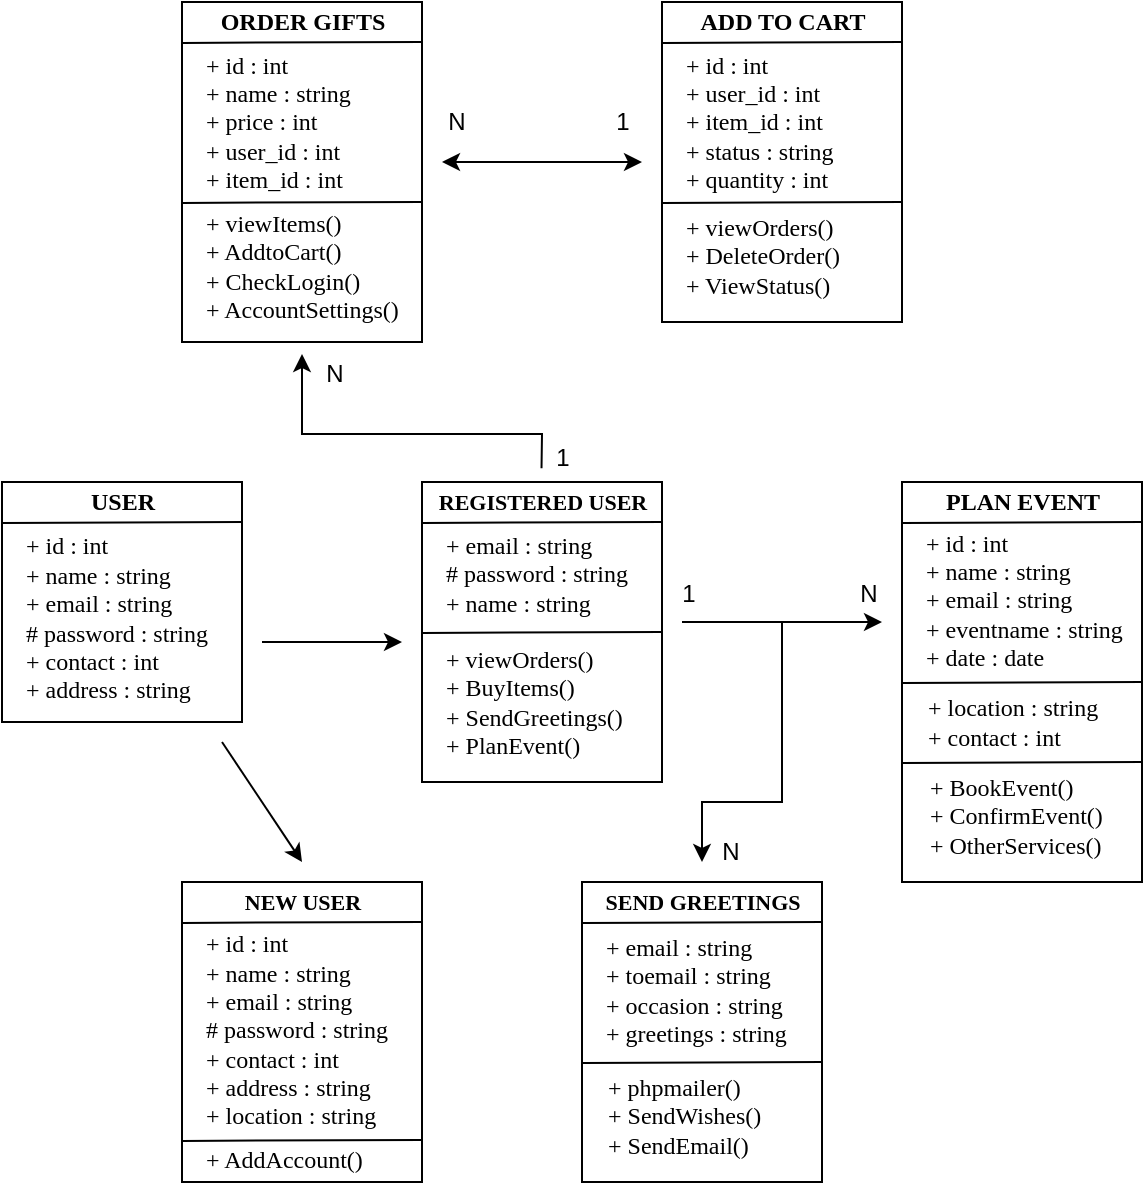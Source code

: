 <mxfile version="17.4.0" type="device"><diagram id="Wdv8u0BqhGjUHd9vkxGC" name="Page-1"><mxGraphModel dx="802" dy="433" grid="1" gridSize="10" guides="1" tooltips="1" connect="1" arrows="1" fold="1" page="1" pageScale="1" pageWidth="827" pageHeight="1169" math="0" shadow="0"><root><mxCell id="0"/><mxCell id="1" parent="0"/><mxCell id="gJIKf9Oz4PMnPggUEpIu-9" value="" style="rounded=0;whiteSpace=wrap;html=1;fontFamily=Times New Roman;direction=south;" parent="1" vertex="1"><mxGeometry x="120" y="160" width="120" height="170" as="geometry"/></mxCell><mxCell id="gJIKf9Oz4PMnPggUEpIu-11" value="&lt;b&gt;ORDER GIFTS&lt;/b&gt;" style="text;html=1;align=center;verticalAlign=middle;resizable=0;points=[];autosize=1;strokeColor=none;fillColor=none;fontFamily=Times New Roman;" parent="1" vertex="1"><mxGeometry x="130" y="160" width="100" height="20" as="geometry"/></mxCell><mxCell id="gJIKf9Oz4PMnPggUEpIu-12" value="+ id : int&lt;br&gt;+ name : string&lt;br&gt;+ price : int&lt;br&gt;+ user_id : int&lt;br&gt;+ item_id : int" style="text;html=1;align=left;verticalAlign=middle;resizable=0;points=[];autosize=1;strokeColor=none;fillColor=none;fontFamily=Times New Roman;" parent="1" vertex="1"><mxGeometry x="130" y="180" width="90" height="80" as="geometry"/></mxCell><mxCell id="gJIKf9Oz4PMnPggUEpIu-13" value="" style="endArrow=none;html=1;rounded=0;fontFamily=Times New Roman;exitX=0.115;exitY=1.001;exitDx=0;exitDy=0;exitPerimeter=0;entryX=0.107;entryY=0.003;entryDx=0;entryDy=0;entryPerimeter=0;" parent="1" edge="1"><mxGeometry width="50" height="50" relative="1" as="geometry"><mxPoint x="120.0" y="260.44" as="sourcePoint"/><mxPoint x="239.76" y="260" as="targetPoint"/></mxGeometry></mxCell><mxCell id="gJIKf9Oz4PMnPggUEpIu-14" value="+ viewItems()&lt;br&gt;+ AddtoCart()&lt;br&gt;+ CheckLogin()&lt;br&gt;+ AccountSettings()" style="text;html=1;align=left;verticalAlign=middle;resizable=0;points=[];autosize=1;strokeColor=none;fillColor=none;fontFamily=Times New Roman;" parent="1" vertex="1"><mxGeometry x="130" y="262" width="110" height="60" as="geometry"/></mxCell><mxCell id="gJIKf9Oz4PMnPggUEpIu-15" value="" style="endArrow=none;html=1;rounded=0;fontFamily=Times New Roman;exitX=0.115;exitY=1.001;exitDx=0;exitDy=0;exitPerimeter=0;entryX=0.107;entryY=0.003;entryDx=0;entryDy=0;entryPerimeter=0;" parent="1" edge="1"><mxGeometry width="50" height="50" relative="1" as="geometry"><mxPoint x="120.24" y="180.44" as="sourcePoint"/><mxPoint x="240" y="180" as="targetPoint"/></mxGeometry></mxCell><mxCell id="gJIKf9Oz4PMnPggUEpIu-16" value="" style="rounded=0;whiteSpace=wrap;html=1;fontFamily=Times New Roman;direction=south;" parent="1" vertex="1"><mxGeometry x="360" y="160" width="120" height="160" as="geometry"/></mxCell><mxCell id="gJIKf9Oz4PMnPggUEpIu-17" value="&lt;b&gt;ADD TO CART&lt;/b&gt;" style="text;html=1;align=center;verticalAlign=middle;resizable=0;points=[];autosize=1;strokeColor=none;fillColor=none;fontFamily=Times New Roman;" parent="1" vertex="1"><mxGeometry x="370" y="160" width="100" height="20" as="geometry"/></mxCell><mxCell id="gJIKf9Oz4PMnPggUEpIu-18" value="+ id : int&lt;br&gt;+ user_id : int&lt;br&gt;+ item_id : int&lt;br&gt;+ status : string&lt;br&gt;+ quantity : int" style="text;html=1;align=left;verticalAlign=middle;resizable=0;points=[];autosize=1;strokeColor=none;fillColor=none;fontFamily=Times New Roman;" parent="1" vertex="1"><mxGeometry x="370" y="180" width="90" height="80" as="geometry"/></mxCell><mxCell id="gJIKf9Oz4PMnPggUEpIu-19" value="" style="endArrow=none;html=1;rounded=0;fontFamily=Times New Roman;exitX=0.115;exitY=1.001;exitDx=0;exitDy=0;exitPerimeter=0;entryX=0.107;entryY=0.003;entryDx=0;entryDy=0;entryPerimeter=0;" parent="1" edge="1"><mxGeometry width="50" height="50" relative="1" as="geometry"><mxPoint x="360" y="260.44" as="sourcePoint"/><mxPoint x="479.76" y="260" as="targetPoint"/></mxGeometry></mxCell><mxCell id="gJIKf9Oz4PMnPggUEpIu-20" value="+ viewOrders()&lt;br&gt;+ DeleteOrder()&lt;br&gt;+ ViewStatus()" style="text;html=1;align=left;verticalAlign=middle;resizable=0;points=[];autosize=1;strokeColor=none;fillColor=none;fontFamily=Times New Roman;" parent="1" vertex="1"><mxGeometry x="370" y="262" width="90" height="50" as="geometry"/></mxCell><mxCell id="gJIKf9Oz4PMnPggUEpIu-21" value="" style="endArrow=none;html=1;rounded=0;fontFamily=Times New Roman;exitX=0.115;exitY=1.001;exitDx=0;exitDy=0;exitPerimeter=0;entryX=0.107;entryY=0.003;entryDx=0;entryDy=0;entryPerimeter=0;" parent="1" edge="1"><mxGeometry width="50" height="50" relative="1" as="geometry"><mxPoint x="360.24" y="180.44" as="sourcePoint"/><mxPoint x="480" y="180" as="targetPoint"/></mxGeometry></mxCell><mxCell id="gJIKf9Oz4PMnPggUEpIu-22" value="" style="rounded=0;whiteSpace=wrap;html=1;fontFamily=Times New Roman;direction=south;" parent="1" vertex="1"><mxGeometry x="240" y="400" width="120" height="150" as="geometry"/></mxCell><mxCell id="gJIKf9Oz4PMnPggUEpIu-23" value="&lt;b&gt;&lt;font style=&quot;font-size: 11px&quot;&gt;REGISTERED USER&lt;/font&gt;&lt;/b&gt;" style="text;html=1;align=center;verticalAlign=middle;resizable=0;points=[];autosize=1;strokeColor=none;fillColor=none;fontFamily=Times New Roman;" parent="1" vertex="1"><mxGeometry x="240" y="400" width="120" height="20" as="geometry"/></mxCell><mxCell id="gJIKf9Oz4PMnPggUEpIu-24" value="+ email : string&lt;br&gt;# password : string&lt;br&gt;+ name : string" style="text;html=1;align=left;verticalAlign=middle;resizable=0;points=[];autosize=1;strokeColor=none;fillColor=none;fontFamily=Times New Roman;" parent="1" vertex="1"><mxGeometry x="250" y="421" width="110" height="50" as="geometry"/></mxCell><mxCell id="gJIKf9Oz4PMnPggUEpIu-25" value="" style="endArrow=none;html=1;rounded=0;fontFamily=Times New Roman;exitX=0.115;exitY=1.001;exitDx=0;exitDy=0;exitPerimeter=0;entryX=0.107;entryY=0.003;entryDx=0;entryDy=0;entryPerimeter=0;" parent="1" edge="1"><mxGeometry width="50" height="50" relative="1" as="geometry"><mxPoint x="240" y="475.44" as="sourcePoint"/><mxPoint x="359.76" y="475" as="targetPoint"/></mxGeometry></mxCell><mxCell id="gJIKf9Oz4PMnPggUEpIu-26" value="+ viewOrders()&lt;br&gt;+ BuyItems()&lt;br&gt;+ SendGreetings()&lt;br&gt;+ PlanEvent()" style="text;html=1;align=left;verticalAlign=middle;resizable=0;points=[];autosize=1;strokeColor=none;fillColor=none;fontFamily=Times New Roman;" parent="1" vertex="1"><mxGeometry x="250" y="480" width="100" height="60" as="geometry"/></mxCell><mxCell id="gJIKf9Oz4PMnPggUEpIu-27" value="" style="endArrow=none;html=1;rounded=0;fontFamily=Times New Roman;exitX=0.115;exitY=1.001;exitDx=0;exitDy=0;exitPerimeter=0;entryX=0.107;entryY=0.003;entryDx=0;entryDy=0;entryPerimeter=0;" parent="1" edge="1"><mxGeometry width="50" height="50" relative="1" as="geometry"><mxPoint x="240.24" y="420.44" as="sourcePoint"/><mxPoint x="360" y="420" as="targetPoint"/></mxGeometry></mxCell><mxCell id="gJIKf9Oz4PMnPggUEpIu-28" value="" style="rounded=0;whiteSpace=wrap;html=1;fontFamily=Times New Roman;direction=south;" parent="1" vertex="1"><mxGeometry x="30" y="400" width="120" height="120" as="geometry"/></mxCell><mxCell id="gJIKf9Oz4PMnPggUEpIu-29" value="&lt;b&gt;&lt;font style=&quot;font-size: 12px&quot;&gt;USER&lt;/font&gt;&lt;/b&gt;" style="text;html=1;align=center;verticalAlign=middle;resizable=0;points=[];autosize=1;strokeColor=none;fillColor=none;fontFamily=Times New Roman;" parent="1" vertex="1"><mxGeometry x="65" y="400" width="50" height="20" as="geometry"/></mxCell><mxCell id="gJIKf9Oz4PMnPggUEpIu-30" value="+ id : int&lt;br&gt;+ name : string&lt;br&gt;+ email : string&lt;br&gt;# password : string&lt;br&gt;+ contact : int&lt;br&gt;+ address : string" style="text;html=1;align=left;verticalAlign=middle;resizable=0;points=[];autosize=1;strokeColor=none;fillColor=none;fontFamily=Times New Roman;" parent="1" vertex="1"><mxGeometry x="40" y="423" width="110" height="90" as="geometry"/></mxCell><mxCell id="gJIKf9Oz4PMnPggUEpIu-33" value="" style="endArrow=none;html=1;rounded=0;fontFamily=Times New Roman;exitX=0.115;exitY=1.001;exitDx=0;exitDy=0;exitPerimeter=0;entryX=0.107;entryY=0.003;entryDx=0;entryDy=0;entryPerimeter=0;" parent="1" edge="1"><mxGeometry width="50" height="50" relative="1" as="geometry"><mxPoint x="30.24" y="420.44" as="sourcePoint"/><mxPoint x="150" y="420" as="targetPoint"/></mxGeometry></mxCell><mxCell id="gJIKf9Oz4PMnPggUEpIu-34" value="" style="rounded=0;whiteSpace=wrap;html=1;fontFamily=Times New Roman;direction=south;" parent="1" vertex="1"><mxGeometry x="120" y="600" width="120" height="150" as="geometry"/></mxCell><mxCell id="gJIKf9Oz4PMnPggUEpIu-35" value="&lt;b&gt;&lt;font style=&quot;font-size: 11px&quot;&gt;NEW USER&lt;/font&gt;&lt;/b&gt;" style="text;html=1;align=center;verticalAlign=middle;resizable=0;points=[];autosize=1;strokeColor=none;fillColor=none;fontFamily=Times New Roman;" parent="1" vertex="1"><mxGeometry x="145" y="600" width="70" height="20" as="geometry"/></mxCell><mxCell id="gJIKf9Oz4PMnPggUEpIu-36" value="+ id : int&lt;br&gt;+ name : string&lt;br&gt;+ email : string&lt;br&gt;# password : string&lt;br&gt;+ contact : int&lt;br&gt;+ address : string&lt;br&gt;+ location : string" style="text;html=1;align=left;verticalAlign=middle;resizable=0;points=[];autosize=1;strokeColor=none;fillColor=none;fontFamily=Times New Roman;" parent="1" vertex="1"><mxGeometry x="130" y="624" width="110" height="100" as="geometry"/></mxCell><mxCell id="gJIKf9Oz4PMnPggUEpIu-37" value="" style="endArrow=none;html=1;rounded=0;fontFamily=Times New Roman;exitX=0.115;exitY=1.001;exitDx=0;exitDy=0;exitPerimeter=0;entryX=0.107;entryY=0.003;entryDx=0;entryDy=0;entryPerimeter=0;" parent="1" edge="1"><mxGeometry width="50" height="50" relative="1" as="geometry"><mxPoint x="120" y="729.44" as="sourcePoint"/><mxPoint x="239.76" y="729" as="targetPoint"/></mxGeometry></mxCell><mxCell id="gJIKf9Oz4PMnPggUEpIu-38" value="+ AddAccount()" style="text;html=1;align=left;verticalAlign=middle;resizable=0;points=[];autosize=1;strokeColor=none;fillColor=none;fontFamily=Times New Roman;" parent="1" vertex="1"><mxGeometry x="130" y="729" width="90" height="20" as="geometry"/></mxCell><mxCell id="gJIKf9Oz4PMnPggUEpIu-39" value="" style="endArrow=none;html=1;rounded=0;fontFamily=Times New Roman;exitX=0.115;exitY=1.001;exitDx=0;exitDy=0;exitPerimeter=0;entryX=0.107;entryY=0.003;entryDx=0;entryDy=0;entryPerimeter=0;" parent="1" edge="1"><mxGeometry width="50" height="50" relative="1" as="geometry"><mxPoint x="120.24" y="620.44" as="sourcePoint"/><mxPoint x="240" y="620" as="targetPoint"/></mxGeometry></mxCell><mxCell id="gJIKf9Oz4PMnPggUEpIu-40" value="" style="rounded=0;whiteSpace=wrap;html=1;fontFamily=Times New Roman;direction=south;" parent="1" vertex="1"><mxGeometry x="480" y="400" width="120" height="200" as="geometry"/></mxCell><mxCell id="gJIKf9Oz4PMnPggUEpIu-41" value="&lt;b&gt;PLAN EVENT&lt;/b&gt;" style="text;html=1;align=center;verticalAlign=middle;resizable=0;points=[];autosize=1;strokeColor=none;fillColor=none;fontFamily=Times New Roman;" parent="1" vertex="1"><mxGeometry x="495" y="400" width="90" height="20" as="geometry"/></mxCell><mxCell id="gJIKf9Oz4PMnPggUEpIu-42" value="+ id : int&lt;br&gt;+ name : string&lt;br&gt;+ email : string&lt;br&gt;+ eventname : string&lt;br&gt;+ date : date" style="text;html=1;align=left;verticalAlign=middle;resizable=0;points=[];autosize=1;strokeColor=none;fillColor=none;fontFamily=Times New Roman;" parent="1" vertex="1"><mxGeometry x="490" y="419" width="110" height="80" as="geometry"/></mxCell><mxCell id="gJIKf9Oz4PMnPggUEpIu-43" value="" style="endArrow=none;html=1;rounded=0;fontFamily=Times New Roman;exitX=0.115;exitY=1.001;exitDx=0;exitDy=0;exitPerimeter=0;entryX=0.107;entryY=0.003;entryDx=0;entryDy=0;entryPerimeter=0;" parent="1" edge="1"><mxGeometry width="50" height="50" relative="1" as="geometry"><mxPoint x="480" y="500.44" as="sourcePoint"/><mxPoint x="599.76" y="500" as="targetPoint"/></mxGeometry></mxCell><mxCell id="gJIKf9Oz4PMnPggUEpIu-44" value="+ location : string&lt;br&gt;+ contact : int" style="text;html=1;align=left;verticalAlign=middle;resizable=0;points=[];autosize=1;strokeColor=none;fillColor=none;fontFamily=Times New Roman;" parent="1" vertex="1"><mxGeometry x="491" y="505" width="100" height="30" as="geometry"/></mxCell><mxCell id="gJIKf9Oz4PMnPggUEpIu-45" value="" style="endArrow=none;html=1;rounded=0;fontFamily=Times New Roman;exitX=0.115;exitY=1.001;exitDx=0;exitDy=0;exitPerimeter=0;entryX=0.107;entryY=0.003;entryDx=0;entryDy=0;entryPerimeter=0;" parent="1" edge="1"><mxGeometry width="50" height="50" relative="1" as="geometry"><mxPoint x="480.24" y="420.44" as="sourcePoint"/><mxPoint x="600" y="420" as="targetPoint"/></mxGeometry></mxCell><mxCell id="gJIKf9Oz4PMnPggUEpIu-46" value="" style="endArrow=none;html=1;rounded=0;fontFamily=Times New Roman;exitX=0.115;exitY=1.001;exitDx=0;exitDy=0;exitPerimeter=0;entryX=0.107;entryY=0.003;entryDx=0;entryDy=0;entryPerimeter=0;" parent="1" edge="1"><mxGeometry width="50" height="50" relative="1" as="geometry"><mxPoint x="480" y="540.44" as="sourcePoint"/><mxPoint x="599.76" y="540" as="targetPoint"/></mxGeometry></mxCell><mxCell id="gJIKf9Oz4PMnPggUEpIu-47" value="+ BookEvent()&lt;br&gt;+ ConfirmEvent()&lt;br&gt;+ OtherServices()" style="text;html=1;align=left;verticalAlign=middle;resizable=0;points=[];autosize=1;strokeColor=none;fillColor=none;fontSize=12;fontFamily=Times New Roman;" parent="1" vertex="1"><mxGeometry x="492" y="542" width="100" height="50" as="geometry"/></mxCell><mxCell id="gJIKf9Oz4PMnPggUEpIu-48" value="" style="rounded=0;whiteSpace=wrap;html=1;fontFamily=Times New Roman;direction=south;" parent="1" vertex="1"><mxGeometry x="320" y="600" width="120" height="150" as="geometry"/></mxCell><mxCell id="gJIKf9Oz4PMnPggUEpIu-49" value="&lt;b&gt;&lt;font style=&quot;font-size: 11px&quot;&gt;SEND GREETINGS&lt;/font&gt;&lt;/b&gt;" style="text;html=1;align=center;verticalAlign=middle;resizable=0;points=[];autosize=1;strokeColor=none;fillColor=none;fontFamily=Times New Roman;" parent="1" vertex="1"><mxGeometry x="325" y="600" width="110" height="20" as="geometry"/></mxCell><mxCell id="gJIKf9Oz4PMnPggUEpIu-50" value="+ email : string&lt;br&gt;+ toemail : string&lt;br&gt;+ occasion : string&lt;br&gt;+ greetings : string" style="text;html=1;align=left;verticalAlign=middle;resizable=0;points=[];autosize=1;strokeColor=none;fillColor=none;fontFamily=Times New Roman;" parent="1" vertex="1"><mxGeometry x="330" y="624" width="110" height="60" as="geometry"/></mxCell><mxCell id="gJIKf9Oz4PMnPggUEpIu-51" value="" style="endArrow=none;html=1;rounded=0;fontFamily=Times New Roman;exitX=0.115;exitY=1.001;exitDx=0;exitDy=0;exitPerimeter=0;entryX=0.107;entryY=0.003;entryDx=0;entryDy=0;entryPerimeter=0;" parent="1" edge="1"><mxGeometry width="50" height="50" relative="1" as="geometry"><mxPoint x="320" y="690.44" as="sourcePoint"/><mxPoint x="439.76" y="690" as="targetPoint"/></mxGeometry></mxCell><mxCell id="gJIKf9Oz4PMnPggUEpIu-52" value="+ phpmailer()&lt;br&gt;+ SendWishes()&lt;br&gt;+ SendEmail()" style="text;html=1;align=left;verticalAlign=middle;resizable=0;points=[];autosize=1;strokeColor=none;fillColor=none;fontFamily=Times New Roman;" parent="1" vertex="1"><mxGeometry x="331" y="692" width="90" height="50" as="geometry"/></mxCell><mxCell id="gJIKf9Oz4PMnPggUEpIu-53" value="" style="endArrow=none;html=1;rounded=0;fontFamily=Times New Roman;exitX=0.115;exitY=1.001;exitDx=0;exitDy=0;exitPerimeter=0;entryX=0.107;entryY=0.003;entryDx=0;entryDy=0;entryPerimeter=0;" parent="1" edge="1"><mxGeometry width="50" height="50" relative="1" as="geometry"><mxPoint x="320.24" y="620.44" as="sourcePoint"/><mxPoint x="440" y="620" as="targetPoint"/></mxGeometry></mxCell><mxCell id="gJIKf9Oz4PMnPggUEpIu-54" value="" style="endArrow=classic;startArrow=classic;html=1;rounded=0;fontFamily=Times New Roman;fontSize=11;" parent="1" edge="1"><mxGeometry width="50" height="50" relative="1" as="geometry"><mxPoint x="250" y="240" as="sourcePoint"/><mxPoint x="350" y="240" as="targetPoint"/></mxGeometry></mxCell><mxCell id="gJIKf9Oz4PMnPggUEpIu-55" value="" style="endArrow=classic;html=1;rounded=0;fontFamily=Times New Roman;fontSize=11;exitX=0.498;exitY=-0.143;exitDx=0;exitDy=0;exitPerimeter=0;" parent="1" edge="1"><mxGeometry width="50" height="50" relative="1" as="geometry"><mxPoint x="299.76" y="393.14" as="sourcePoint"/><mxPoint x="180" y="336" as="targetPoint"/><Array as="points"><mxPoint x="300" y="376"/><mxPoint x="180" y="376"/></Array></mxGeometry></mxCell><mxCell id="gJIKf9Oz4PMnPggUEpIu-56" value="" style="endArrow=classic;html=1;rounded=0;fontFamily=Times New Roman;fontSize=11;" parent="1" edge="1"><mxGeometry width="50" height="50" relative="1" as="geometry"><mxPoint x="370" y="470" as="sourcePoint"/><mxPoint x="470" y="470" as="targetPoint"/></mxGeometry></mxCell><mxCell id="gJIKf9Oz4PMnPggUEpIu-60" value="" style="endArrow=classic;html=1;rounded=0;fontFamily=Times New Roman;fontSize=11;" parent="1" edge="1"><mxGeometry width="50" height="50" relative="1" as="geometry"><mxPoint x="420" y="470" as="sourcePoint"/><mxPoint x="380" y="590" as="targetPoint"/><Array as="points"><mxPoint x="420" y="560"/><mxPoint x="380" y="560"/></Array></mxGeometry></mxCell><mxCell id="gJIKf9Oz4PMnPggUEpIu-61" value="" style="endArrow=classic;html=1;rounded=0;fontFamily=Times New Roman;fontSize=11;" parent="1" edge="1"><mxGeometry width="50" height="50" relative="1" as="geometry"><mxPoint x="140" y="530" as="sourcePoint"/><mxPoint x="180" y="590" as="targetPoint"/></mxGeometry></mxCell><mxCell id="gJIKf9Oz4PMnPggUEpIu-62" value="" style="endArrow=classic;html=1;rounded=0;fontFamily=Times New Roman;fontSize=11;" parent="1" edge="1"><mxGeometry width="50" height="50" relative="1" as="geometry"><mxPoint x="160" y="480" as="sourcePoint"/><mxPoint x="230" y="480" as="targetPoint"/></mxGeometry></mxCell><mxCell id="fjK4q-K27BG7pzxl1aPc-1" value="N" style="text;html=1;align=center;verticalAlign=middle;resizable=0;points=[];autosize=1;strokeColor=none;fillColor=none;" vertex="1" parent="1"><mxGeometry x="247" y="210" width="20" height="20" as="geometry"/></mxCell><mxCell id="fjK4q-K27BG7pzxl1aPc-2" value="1" style="text;html=1;align=center;verticalAlign=middle;resizable=0;points=[];autosize=1;strokeColor=none;fillColor=none;" vertex="1" parent="1"><mxGeometry x="330" y="210" width="20" height="20" as="geometry"/></mxCell><mxCell id="fjK4q-K27BG7pzxl1aPc-3" value="N" style="text;html=1;align=center;verticalAlign=middle;resizable=0;points=[];autosize=1;strokeColor=none;fillColor=none;" vertex="1" parent="1"><mxGeometry x="186" y="336" width="20" height="20" as="geometry"/></mxCell><mxCell id="fjK4q-K27BG7pzxl1aPc-4" value="1" style="text;html=1;align=center;verticalAlign=middle;resizable=0;points=[];autosize=1;strokeColor=none;fillColor=none;" vertex="1" parent="1"><mxGeometry x="300" y="378" width="20" height="20" as="geometry"/></mxCell><mxCell id="fjK4q-K27BG7pzxl1aPc-5" value="1" style="text;html=1;align=center;verticalAlign=middle;resizable=0;points=[];autosize=1;strokeColor=none;fillColor=none;" vertex="1" parent="1"><mxGeometry x="363" y="446" width="20" height="20" as="geometry"/></mxCell><mxCell id="fjK4q-K27BG7pzxl1aPc-6" value="N" style="text;html=1;align=center;verticalAlign=middle;resizable=0;points=[];autosize=1;strokeColor=none;fillColor=none;" vertex="1" parent="1"><mxGeometry x="453" y="446" width="20" height="20" as="geometry"/></mxCell><mxCell id="fjK4q-K27BG7pzxl1aPc-7" value="N" style="text;html=1;align=center;verticalAlign=middle;resizable=0;points=[];autosize=1;strokeColor=none;fillColor=none;" vertex="1" parent="1"><mxGeometry x="384" y="575" width="20" height="20" as="geometry"/></mxCell></root></mxGraphModel></diagram></mxfile>